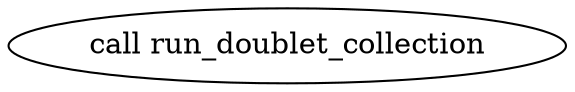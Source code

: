 digraph Doublet_colletion {
  #rankdir=LR;
  compound=true;

  # Links
  

  # Nodes
  CALL_run_doublet_collection [label="call run_doublet_collection"]
}
